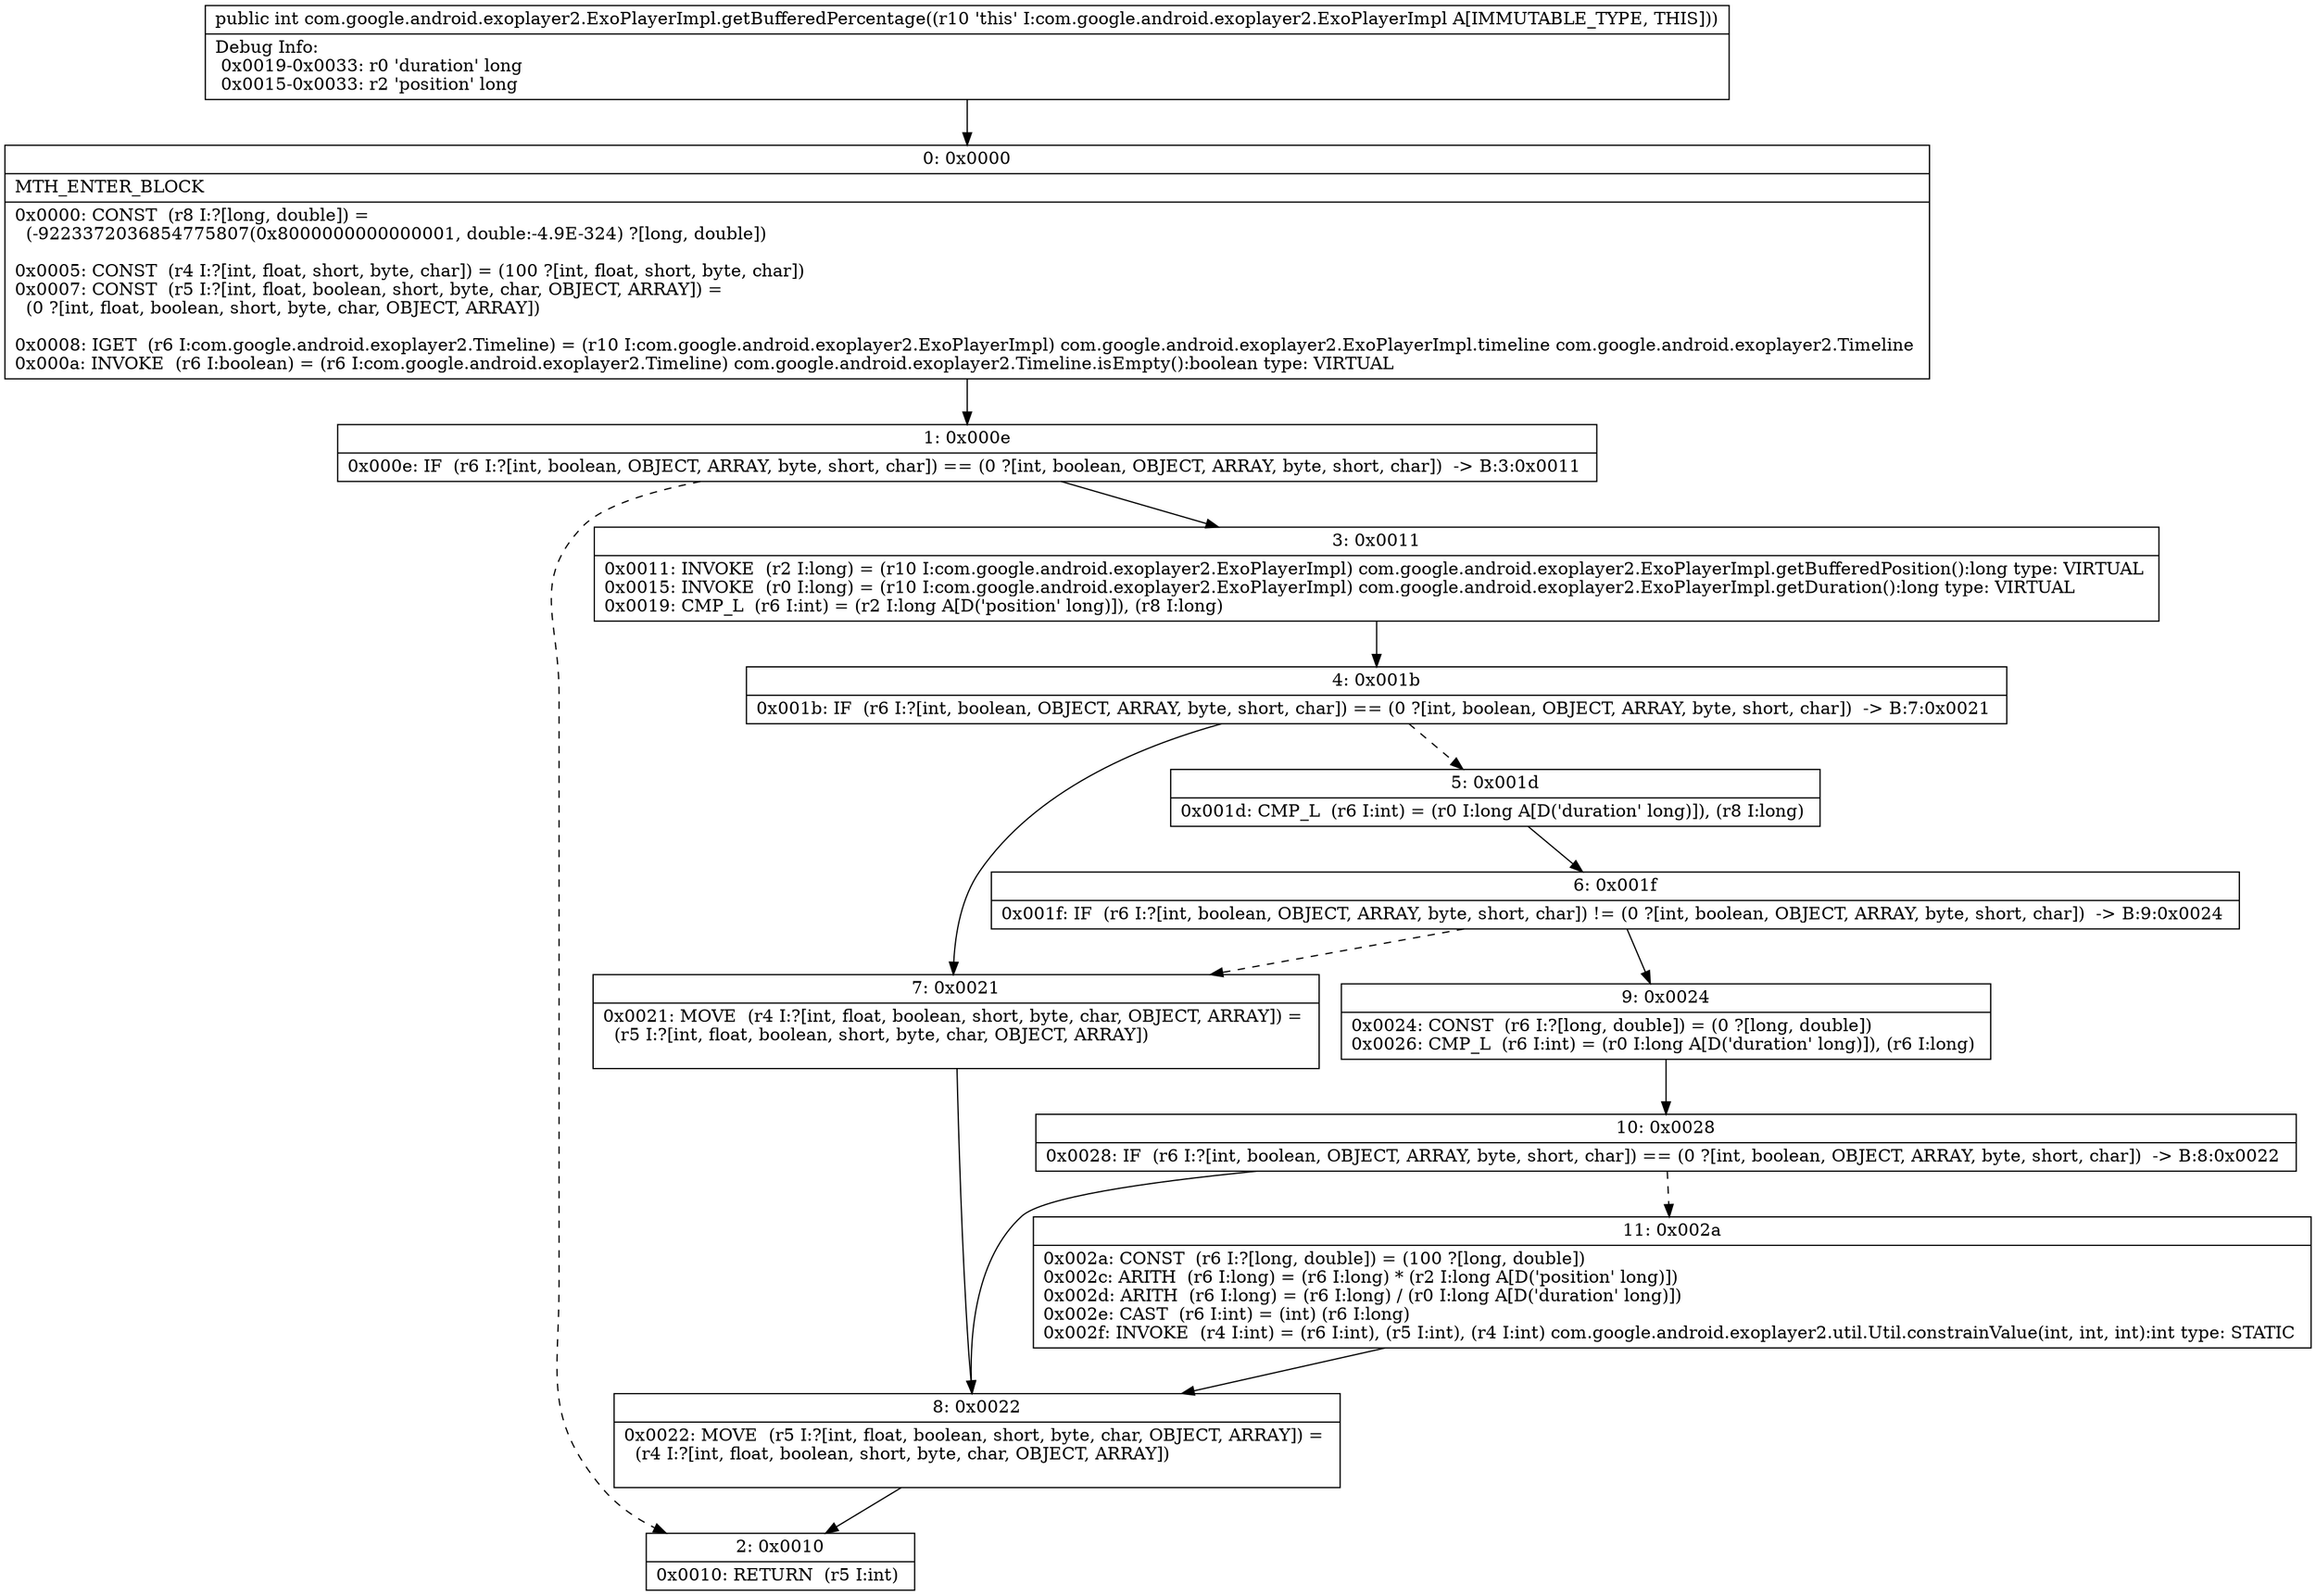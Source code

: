 digraph "CFG forcom.google.android.exoplayer2.ExoPlayerImpl.getBufferedPercentage()I" {
Node_0 [shape=record,label="{0\:\ 0x0000|MTH_ENTER_BLOCK\l|0x0000: CONST  (r8 I:?[long, double]) = \l  (\-9223372036854775807(0x8000000000000001, double:\-4.9E\-324) ?[long, double])\l \l0x0005: CONST  (r4 I:?[int, float, short, byte, char]) = (100 ?[int, float, short, byte, char]) \l0x0007: CONST  (r5 I:?[int, float, boolean, short, byte, char, OBJECT, ARRAY]) = \l  (0 ?[int, float, boolean, short, byte, char, OBJECT, ARRAY])\l \l0x0008: IGET  (r6 I:com.google.android.exoplayer2.Timeline) = (r10 I:com.google.android.exoplayer2.ExoPlayerImpl) com.google.android.exoplayer2.ExoPlayerImpl.timeline com.google.android.exoplayer2.Timeline \l0x000a: INVOKE  (r6 I:boolean) = (r6 I:com.google.android.exoplayer2.Timeline) com.google.android.exoplayer2.Timeline.isEmpty():boolean type: VIRTUAL \l}"];
Node_1 [shape=record,label="{1\:\ 0x000e|0x000e: IF  (r6 I:?[int, boolean, OBJECT, ARRAY, byte, short, char]) == (0 ?[int, boolean, OBJECT, ARRAY, byte, short, char])  \-\> B:3:0x0011 \l}"];
Node_2 [shape=record,label="{2\:\ 0x0010|0x0010: RETURN  (r5 I:int) \l}"];
Node_3 [shape=record,label="{3\:\ 0x0011|0x0011: INVOKE  (r2 I:long) = (r10 I:com.google.android.exoplayer2.ExoPlayerImpl) com.google.android.exoplayer2.ExoPlayerImpl.getBufferedPosition():long type: VIRTUAL \l0x0015: INVOKE  (r0 I:long) = (r10 I:com.google.android.exoplayer2.ExoPlayerImpl) com.google.android.exoplayer2.ExoPlayerImpl.getDuration():long type: VIRTUAL \l0x0019: CMP_L  (r6 I:int) = (r2 I:long A[D('position' long)]), (r8 I:long) \l}"];
Node_4 [shape=record,label="{4\:\ 0x001b|0x001b: IF  (r6 I:?[int, boolean, OBJECT, ARRAY, byte, short, char]) == (0 ?[int, boolean, OBJECT, ARRAY, byte, short, char])  \-\> B:7:0x0021 \l}"];
Node_5 [shape=record,label="{5\:\ 0x001d|0x001d: CMP_L  (r6 I:int) = (r0 I:long A[D('duration' long)]), (r8 I:long) \l}"];
Node_6 [shape=record,label="{6\:\ 0x001f|0x001f: IF  (r6 I:?[int, boolean, OBJECT, ARRAY, byte, short, char]) != (0 ?[int, boolean, OBJECT, ARRAY, byte, short, char])  \-\> B:9:0x0024 \l}"];
Node_7 [shape=record,label="{7\:\ 0x0021|0x0021: MOVE  (r4 I:?[int, float, boolean, short, byte, char, OBJECT, ARRAY]) = \l  (r5 I:?[int, float, boolean, short, byte, char, OBJECT, ARRAY])\l \l}"];
Node_8 [shape=record,label="{8\:\ 0x0022|0x0022: MOVE  (r5 I:?[int, float, boolean, short, byte, char, OBJECT, ARRAY]) = \l  (r4 I:?[int, float, boolean, short, byte, char, OBJECT, ARRAY])\l \l}"];
Node_9 [shape=record,label="{9\:\ 0x0024|0x0024: CONST  (r6 I:?[long, double]) = (0 ?[long, double]) \l0x0026: CMP_L  (r6 I:int) = (r0 I:long A[D('duration' long)]), (r6 I:long) \l}"];
Node_10 [shape=record,label="{10\:\ 0x0028|0x0028: IF  (r6 I:?[int, boolean, OBJECT, ARRAY, byte, short, char]) == (0 ?[int, boolean, OBJECT, ARRAY, byte, short, char])  \-\> B:8:0x0022 \l}"];
Node_11 [shape=record,label="{11\:\ 0x002a|0x002a: CONST  (r6 I:?[long, double]) = (100 ?[long, double]) \l0x002c: ARITH  (r6 I:long) = (r6 I:long) * (r2 I:long A[D('position' long)]) \l0x002d: ARITH  (r6 I:long) = (r6 I:long) \/ (r0 I:long A[D('duration' long)]) \l0x002e: CAST  (r6 I:int) = (int) (r6 I:long) \l0x002f: INVOKE  (r4 I:int) = (r6 I:int), (r5 I:int), (r4 I:int) com.google.android.exoplayer2.util.Util.constrainValue(int, int, int):int type: STATIC \l}"];
MethodNode[shape=record,label="{public int com.google.android.exoplayer2.ExoPlayerImpl.getBufferedPercentage((r10 'this' I:com.google.android.exoplayer2.ExoPlayerImpl A[IMMUTABLE_TYPE, THIS]))  | Debug Info:\l  0x0019\-0x0033: r0 'duration' long\l  0x0015\-0x0033: r2 'position' long\l}"];
MethodNode -> Node_0;
Node_0 -> Node_1;
Node_1 -> Node_2[style=dashed];
Node_1 -> Node_3;
Node_3 -> Node_4;
Node_4 -> Node_5[style=dashed];
Node_4 -> Node_7;
Node_5 -> Node_6;
Node_6 -> Node_7[style=dashed];
Node_6 -> Node_9;
Node_7 -> Node_8;
Node_8 -> Node_2;
Node_9 -> Node_10;
Node_10 -> Node_8;
Node_10 -> Node_11[style=dashed];
Node_11 -> Node_8;
}

